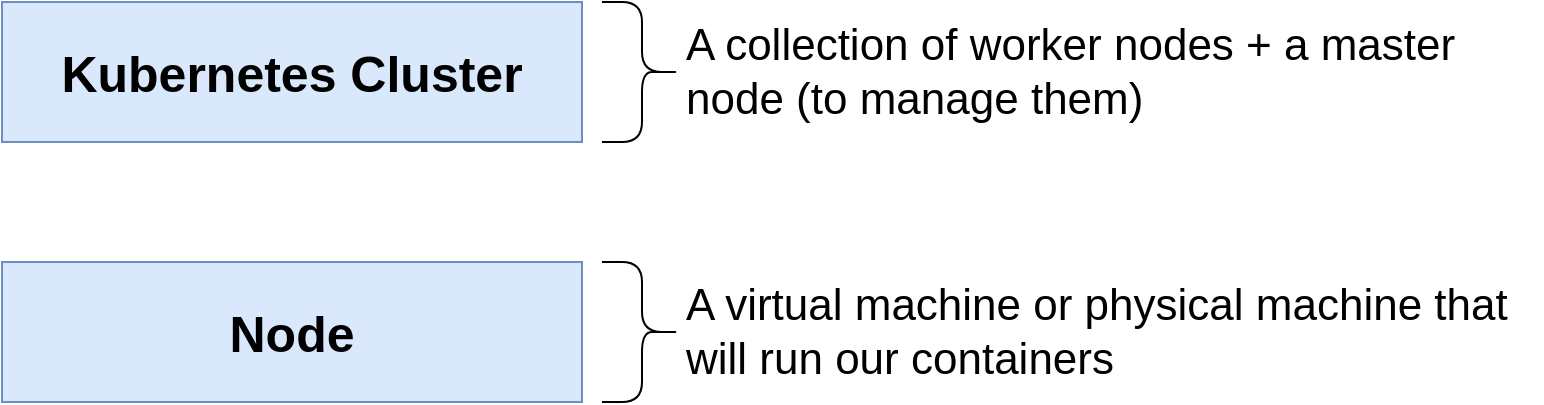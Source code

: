<mxfile version="24.7.5" pages="2">
  <diagram id="Uxo_Ol0hwRVoFmDowNzJ" name="Terminologies">
    <mxGraphModel dx="1332" dy="576" grid="1" gridSize="10" guides="1" tooltips="1" connect="1" arrows="1" fold="1" page="1" pageScale="1" pageWidth="850" pageHeight="1100" math="0" shadow="0">
      <root>
        <mxCell id="0" />
        <mxCell id="1" parent="0" />
        <mxCell id="ZaQLpv7rAWsdBJ7SiiQY-1" value="&lt;font style=&quot;font-size: 25px;&quot;&gt;&lt;b&gt;Kubernetes Cluster&lt;/b&gt;&lt;/font&gt;" style="rounded=0;whiteSpace=wrap;html=1;strokeColor=#6c8ebf;align=center;verticalAlign=middle;fontFamily=Helvetica;fontSize=12;fillColor=#dae8fc;" parent="1" vertex="1">
          <mxGeometry x="330" y="170" width="290" height="70" as="geometry" />
        </mxCell>
        <mxCell id="ZaQLpv7rAWsdBJ7SiiQY-2" value="&lt;font style=&quot;font-size: 25px;&quot;&gt;&lt;b&gt;Node&lt;/b&gt;&lt;/font&gt;" style="rounded=0;whiteSpace=wrap;html=1;strokeColor=#6c8ebf;align=center;verticalAlign=middle;fontFamily=Helvetica;fontSize=12;fillColor=#dae8fc;" parent="1" vertex="1">
          <mxGeometry x="330" y="300" width="290" height="70" as="geometry" />
        </mxCell>
        <mxCell id="ZaQLpv7rAWsdBJ7SiiQY-3" value="&lt;font style=&quot;font-size: 22px;&quot;&gt;A collection of worker nodes + a master node (to manage them)&lt;/font&gt;" style="text;html=1;align=left;verticalAlign=middle;whiteSpace=wrap;rounded=0;fontFamily=Helvetica;fontSize=12;fontColor=default;" parent="1" vertex="1">
          <mxGeometry x="670" y="190" width="430" height="30" as="geometry" />
        </mxCell>
        <mxCell id="ZaQLpv7rAWsdBJ7SiiQY-4" value="" style="shape=curlyBracket;whiteSpace=wrap;html=1;rounded=1;flipH=1;labelPosition=right;verticalLabelPosition=middle;align=left;verticalAlign=middle;strokeColor=default;fontFamily=Helvetica;fontSize=12;fontColor=default;fillColor=default;size=0.5;" parent="1" vertex="1">
          <mxGeometry x="630" y="170" width="40" height="70" as="geometry" />
        </mxCell>
        <mxCell id="ZaQLpv7rAWsdBJ7SiiQY-6" value="&lt;font style=&quot;font-size: 22px;&quot;&gt;A virtual machine or physical machine&amp;nbsp;that will run our containers&lt;/font&gt;" style="text;html=1;align=left;verticalAlign=middle;whiteSpace=wrap;rounded=0;fontFamily=Helvetica;fontSize=12;fontColor=default;" parent="1" vertex="1">
          <mxGeometry x="670" y="320" width="430" height="30" as="geometry" />
        </mxCell>
        <mxCell id="ZaQLpv7rAWsdBJ7SiiQY-7" value="" style="shape=curlyBracket;whiteSpace=wrap;html=1;rounded=1;flipH=1;labelPosition=right;verticalLabelPosition=middle;align=left;verticalAlign=middle;strokeColor=default;fontFamily=Helvetica;fontSize=12;fontColor=default;fillColor=default;size=0.5;" parent="1" vertex="1">
          <mxGeometry x="630" y="300" width="40" height="70" as="geometry" />
        </mxCell>
      </root>
    </mxGraphModel>
  </diagram>
  <diagram name="Architecture" id="dw9CAHexgQh2rW7p-4V7">
    <mxGraphModel dx="2182" dy="576" grid="1" gridSize="10" guides="1" tooltips="1" connect="1" arrows="1" fold="1" page="1" pageScale="1" pageWidth="850" pageHeight="1100" math="0" shadow="0">
      <root>
        <mxCell id="0" />
        <mxCell id="1" parent="0" />
        <mxCell id="YluteLEY1RVdsfvfgIZm-1" value="" style="rounded=0;whiteSpace=wrap;html=1;" parent="1" vertex="1">
          <mxGeometry x="-410" y="130" width="810" height="340" as="geometry" />
        </mxCell>
        <mxCell id="YluteLEY1RVdsfvfgIZm-3" value="" style="rounded=0;whiteSpace=wrap;html=1;fillColor=#dae8fc;strokeColor=#6c8ebf;" parent="1" vertex="1">
          <mxGeometry x="-390" y="195" width="350" height="210" as="geometry" />
        </mxCell>
        <mxCell id="YluteLEY1RVdsfvfgIZm-4" value="" style="rounded=0;whiteSpace=wrap;html=1;fillColor=#f5f5f5;strokeColor=#666666;fontColor=#333333;" parent="1" vertex="1">
          <mxGeometry x="30" y="195" width="350" height="210" as="geometry" />
        </mxCell>
        <mxCell id="xSn6arHEboD3s-l2M4vW-1" style="edgeStyle=orthogonalEdgeStyle;rounded=0;orthogonalLoop=1;jettySize=auto;html=1;entryX=0;entryY=0.5;entryDx=0;entryDy=0;fontFamily=Helvetica;fontSize=12;fontColor=default;autosize=1;resizable=0;" parent="1" source="YluteLEY1RVdsfvfgIZm-7" target="nbh28jzTc99390-ocnY0-4" edge="1">
          <mxGeometry relative="1" as="geometry" />
        </mxCell>
        <mxCell id="YluteLEY1RVdsfvfgIZm-7" value="&lt;font style=&quot;font-size: 18px;&quot;&gt;&lt;b&gt;etcd&lt;/b&gt;&lt;/font&gt;" style="shape=cylinder3;whiteSpace=wrap;html=1;boundedLbl=1;backgroundOutline=1;size=15;fillColor=#ffe6cc;strokeColor=#d79b00;" parent="1" vertex="1">
          <mxGeometry x="-370" y="220" width="90" height="60" as="geometry" />
        </mxCell>
        <mxCell id="nbh28jzTc99390-ocnY0-4" value="&lt;b&gt;&lt;font style=&quot;font-size: 18px;&quot;&gt;API server&lt;/font&gt;&lt;/b&gt;" style="rounded=0;whiteSpace=wrap;html=1;strokeColor=#0e8088;align=center;verticalAlign=middle;fontFamily=Helvetica;fontSize=12;fillColor=#b0e3e6;" parent="1" vertex="1">
          <mxGeometry x="-190" y="225" width="140" height="50" as="geometry" />
        </mxCell>
        <mxCell id="nbh28jzTc99390-ocnY0-5" value="&lt;b&gt;&lt;font style=&quot;font-size: 18px;&quot;&gt;Scheduler&lt;/font&gt;&lt;/b&gt;" style="rounded=0;whiteSpace=wrap;html=1;strokeColor=#82b366;align=center;verticalAlign=middle;fontFamily=Helvetica;fontSize=12;fillColor=#d5e8d4;" parent="1" vertex="1">
          <mxGeometry x="-370" y="350" width="110" height="50" as="geometry" />
        </mxCell>
        <mxCell id="nbh28jzTc99390-ocnY0-13" style="edgeStyle=orthogonalEdgeStyle;rounded=0;orthogonalLoop=1;jettySize=auto;html=1;entryX=0.5;entryY=1;entryDx=0;entryDy=0;fontFamily=Helvetica;fontSize=12;fontColor=default;autosize=1;resizable=0;" parent="1" source="nbh28jzTc99390-ocnY0-6" target="nbh28jzTc99390-ocnY0-4" edge="1">
          <mxGeometry relative="1" as="geometry" />
        </mxCell>
        <mxCell id="nbh28jzTc99390-ocnY0-6" value="&lt;b&gt;&lt;font style=&quot;font-size: 18px;&quot;&gt;Controller Manager&lt;/font&gt;&lt;/b&gt;" style="rounded=0;whiteSpace=wrap;html=1;strokeColor=default;align=center;verticalAlign=middle;fontFamily=Helvetica;fontSize=12;fontColor=default;fillColor=default;" parent="1" vertex="1">
          <mxGeometry x="-190" y="340" width="140" height="50" as="geometry" />
        </mxCell>
        <mxCell id="nbh28jzTc99390-ocnY0-12" style="edgeStyle=orthogonalEdgeStyle;rounded=0;orthogonalLoop=1;jettySize=auto;html=1;entryX=0.5;entryY=0;entryDx=0;entryDy=0;fontFamily=Helvetica;fontSize=12;fontColor=default;autosize=1;resizable=0;" parent="1" source="nbh28jzTc99390-ocnY0-7" target="nbh28jzTc99390-ocnY0-4" edge="1">
          <mxGeometry relative="1" as="geometry">
            <Array as="points">
              <mxPoint x="120" y="180" />
              <mxPoint x="-120" y="180" />
            </Array>
          </mxGeometry>
        </mxCell>
        <mxCell id="nbh28jzTc99390-ocnY0-22" style="edgeStyle=orthogonalEdgeStyle;rounded=0;orthogonalLoop=1;jettySize=auto;html=1;entryX=0.5;entryY=0;entryDx=0;entryDy=0;fontFamily=Helvetica;fontSize=12;fontColor=default;autosize=1;resizable=0;" parent="1" source="nbh28jzTc99390-ocnY0-7" target="nbh28jzTc99390-ocnY0-9" edge="1">
          <mxGeometry relative="1" as="geometry" />
        </mxCell>
        <mxCell id="nbh28jzTc99390-ocnY0-7" value="&lt;b&gt;&lt;font style=&quot;font-size: 18px;&quot;&gt;Kubelet&lt;/font&gt;&lt;/b&gt;" style="rounded=0;whiteSpace=wrap;html=1;strokeColor=#10739e;align=center;verticalAlign=middle;fontFamily=Helvetica;fontSize=12;fillColor=#b1ddf0;" parent="1" vertex="1">
          <mxGeometry x="50" y="240" width="140" height="50" as="geometry" />
        </mxCell>
        <mxCell id="nbh28jzTc99390-ocnY0-11" style="edgeStyle=orthogonalEdgeStyle;rounded=0;orthogonalLoop=1;jettySize=auto;html=1;entryX=0.25;entryY=0;entryDx=0;entryDy=0;fontFamily=Helvetica;fontSize=12;fontColor=default;autosize=1;resizable=0;" parent="1" source="nbh28jzTc99390-ocnY0-8" target="nbh28jzTc99390-ocnY0-4" edge="1">
          <mxGeometry relative="1" as="geometry">
            <Array as="points">
              <mxPoint x="300" y="170" />
              <mxPoint x="-155" y="170" />
            </Array>
          </mxGeometry>
        </mxCell>
        <mxCell id="nbh28jzTc99390-ocnY0-8" value="&lt;b&gt;&lt;font style=&quot;font-size: 18px;&quot;&gt;kube-proxy&lt;/font&gt;&lt;/b&gt;" style="rounded=0;whiteSpace=wrap;html=1;strokeColor=default;align=center;verticalAlign=middle;fontFamily=Helvetica;fontSize=12;fontColor=default;fillColor=default;" parent="1" vertex="1">
          <mxGeometry x="230" y="240" width="140" height="50" as="geometry" />
        </mxCell>
        <mxCell id="nbh28jzTc99390-ocnY0-9" value="&lt;span style=&quot;font-size: 18px;&quot;&gt;&lt;b&gt;Docker&lt;/b&gt;&lt;/span&gt;" style="rounded=0;whiteSpace=wrap;html=1;strokeColor=#23445d;align=center;verticalAlign=middle;fontFamily=Helvetica;fontSize=12;fillColor=#bac8d3;" parent="1" vertex="1">
          <mxGeometry x="50" y="340" width="140" height="50" as="geometry" />
        </mxCell>
        <mxCell id="nbh28jzTc99390-ocnY0-20" style="edgeStyle=orthogonalEdgeStyle;rounded=0;orthogonalLoop=1;jettySize=auto;html=1;entryX=1;entryY=0.5;entryDx=0;entryDy=0;entryPerimeter=0;fontFamily=Helvetica;fontSize=12;fontColor=default;autosize=1;resizable=0;" parent="1" source="nbh28jzTc99390-ocnY0-4" target="YluteLEY1RVdsfvfgIZm-7" edge="1">
          <mxGeometry relative="1" as="geometry" />
        </mxCell>
        <mxCell id="nbh28jzTc99390-ocnY0-21" style="edgeStyle=orthogonalEdgeStyle;rounded=0;orthogonalLoop=1;jettySize=auto;html=1;entryX=0.2;entryY=1.02;entryDx=0;entryDy=0;entryPerimeter=0;fontFamily=Helvetica;fontSize=12;fontColor=default;autosize=1;resizable=0;" parent="1" source="nbh28jzTc99390-ocnY0-5" target="nbh28jzTc99390-ocnY0-4" edge="1">
          <mxGeometry relative="1" as="geometry">
            <Array as="points">
              <mxPoint x="-325" y="320" />
              <mxPoint x="-162" y="320" />
            </Array>
          </mxGeometry>
        </mxCell>
        <mxCell id="nbh28jzTc99390-ocnY0-24" value="&lt;b&gt;&lt;font style=&quot;font-size: 22px;&quot;&gt;Cluster&lt;/font&gt;&lt;/b&gt;" style="text;html=1;align=center;verticalAlign=middle;resizable=0;points=[];autosize=1;strokeColor=none;fillColor=none;fontFamily=Helvetica;fontSize=12;fontColor=default;" parent="1" vertex="1">
          <mxGeometry x="-420" y="90" width="100" height="40" as="geometry" />
        </mxCell>
        <mxCell id="nbh28jzTc99390-ocnY0-25" value="&lt;b&gt;&lt;font style=&quot;font-size: 22px;&quot;&gt;Control Plane(master)&lt;/font&gt;&lt;/b&gt;" style="text;html=1;align=center;verticalAlign=middle;resizable=0;points=[];autosize=1;strokeColor=none;fillColor=none;fontFamily=Helvetica;fontSize=12;fontColor=default;" parent="1" vertex="1">
          <mxGeometry x="-360" y="410" width="250" height="40" as="geometry" />
        </mxCell>
        <mxCell id="nbh28jzTc99390-ocnY0-26" value="&lt;b&gt;&lt;font style=&quot;font-size: 22px;&quot;&gt;Worker Node(s)&lt;/font&gt;&lt;/b&gt;" style="text;html=1;align=center;verticalAlign=middle;resizable=0;points=[];autosize=1;strokeColor=none;fillColor=none;fontFamily=Helvetica;fontSize=12;fontColor=default;" parent="1" vertex="1">
          <mxGeometry x="100" y="410" width="190" height="40" as="geometry" />
        </mxCell>
        <mxCell id="-i4egVH2UornuumarDkn-1" value="&lt;font size=&quot;1&quot; style=&quot;&quot;&gt;&lt;b style=&quot;font-size: 22px;&quot;&gt;API Server&lt;/b&gt;&lt;/font&gt;" style="rounded=0;whiteSpace=wrap;html=1;strokeColor=#6c8ebf;align=center;verticalAlign=middle;fontFamily=Helvetica;fontSize=12;fillColor=#dae8fc;" parent="1" vertex="1">
          <mxGeometry x="-460" y="750" width="290" height="70" as="geometry" />
        </mxCell>
        <mxCell id="-i4egVH2UornuumarDkn-2" value="&lt;font style=&quot;font-size: 25px;&quot;&gt;&lt;b&gt;Scheduler&lt;/b&gt;&lt;/font&gt;" style="rounded=0;whiteSpace=wrap;html=1;strokeColor=#6c8ebf;align=center;verticalAlign=middle;fontFamily=Helvetica;fontSize=12;fillColor=#dae8fc;" parent="1" vertex="1">
          <mxGeometry x="-460" y="880" width="290" height="70" as="geometry" />
        </mxCell>
        <mxCell id="-i4egVH2UornuumarDkn-3" value="&lt;font style=&quot;font-size: 22px;&quot;&gt;Through Which us and other components communicate with&lt;/font&gt;" style="text;html=1;align=left;verticalAlign=middle;whiteSpace=wrap;rounded=0;fontFamily=Helvetica;fontSize=12;fontColor=default;" parent="1" vertex="1">
          <mxGeometry x="-120" y="770" width="430" height="30" as="geometry" />
        </mxCell>
        <mxCell id="-i4egVH2UornuumarDkn-4" value="" style="shape=curlyBracket;whiteSpace=wrap;html=1;rounded=1;flipH=1;labelPosition=right;verticalLabelPosition=middle;align=left;verticalAlign=middle;strokeColor=default;fontFamily=Helvetica;fontSize=12;fontColor=default;fillColor=default;size=0.5;" parent="1" vertex="1">
          <mxGeometry x="-160" y="750" width="40" height="70" as="geometry" />
        </mxCell>
        <mxCell id="-i4egVH2UornuumarDkn-5" value="&lt;font style=&quot;font-size: 22px;&quot;&gt;Responsible for deciding which node will run a newly created Pod&lt;/font&gt;" style="text;html=1;align=left;verticalAlign=middle;whiteSpace=wrap;rounded=0;fontFamily=Helvetica;fontSize=12;fontColor=default;" parent="1" vertex="1">
          <mxGeometry x="-120" y="900" width="450" height="30" as="geometry" />
        </mxCell>
        <mxCell id="-i4egVH2UornuumarDkn-6" value="" style="shape=curlyBracket;whiteSpace=wrap;html=1;rounded=1;flipH=1;labelPosition=right;verticalLabelPosition=middle;align=left;verticalAlign=middle;strokeColor=default;fontFamily=Helvetica;fontSize=12;fontColor=default;fillColor=default;size=0.5;" parent="1" vertex="1">
          <mxGeometry x="-160" y="880" width="40" height="70" as="geometry" />
        </mxCell>
        <mxCell id="-i4egVH2UornuumarDkn-8" value="&lt;font size=&quot;1&quot; style=&quot;&quot;&gt;&lt;b style=&quot;font-size: 22px;&quot;&gt;etcd&lt;/b&gt;&lt;/font&gt;" style="rounded=0;whiteSpace=wrap;html=1;strokeColor=#6c8ebf;align=center;verticalAlign=middle;fontFamily=Helvetica;fontSize=12;fillColor=#dae8fc;" parent="1" vertex="1">
          <mxGeometry x="-460" y="1020" width="290" height="70" as="geometry" />
        </mxCell>
        <mxCell id="-i4egVH2UornuumarDkn-9" value="&lt;font style=&quot;font-size: 25px;&quot;&gt;&lt;b&gt;Controller Manager&lt;/b&gt;&lt;/font&gt;" style="rounded=0;whiteSpace=wrap;html=1;strokeColor=#6c8ebf;align=center;verticalAlign=middle;fontFamily=Helvetica;fontSize=12;fillColor=#dae8fc;" parent="1" vertex="1">
          <mxGeometry x="-460" y="1150" width="290" height="70" as="geometry" />
        </mxCell>
        <mxCell id="-i4egVH2UornuumarDkn-10" value="&lt;font style=&quot;font-size: 22px;&quot;&gt;Stores all the configuration data and the current state of the cluster&lt;/font&gt;" style="text;html=1;align=left;verticalAlign=middle;whiteSpace=wrap;rounded=0;fontFamily=Helvetica;fontSize=12;fontColor=default;" parent="1" vertex="1">
          <mxGeometry x="-120" y="1040" width="430" height="30" as="geometry" />
        </mxCell>
        <mxCell id="-i4egVH2UornuumarDkn-11" value="" style="shape=curlyBracket;whiteSpace=wrap;html=1;rounded=1;flipH=1;labelPosition=right;verticalLabelPosition=middle;align=left;verticalAlign=middle;strokeColor=default;fontFamily=Helvetica;fontSize=12;fontColor=default;fillColor=default;size=0.5;" parent="1" vertex="1">
          <mxGeometry x="-160" y="1020" width="40" height="70" as="geometry" />
        </mxCell>
        <mxCell id="-i4egVH2UornuumarDkn-12" value="&lt;span style=&quot;font-size: 22px;&quot;&gt;Performs cluster-level functions, such as replicating components etc&lt;/span&gt;" style="text;html=1;align=left;verticalAlign=middle;whiteSpace=wrap;rounded=0;fontFamily=Helvetica;fontSize=12;fontColor=default;" parent="1" vertex="1">
          <mxGeometry x="-120" y="1170" width="450" height="30" as="geometry" />
        </mxCell>
        <mxCell id="-i4egVH2UornuumarDkn-13" value="" style="shape=curlyBracket;whiteSpace=wrap;html=1;rounded=1;flipH=1;labelPosition=right;verticalLabelPosition=middle;align=left;verticalAlign=middle;strokeColor=default;fontFamily=Helvetica;fontSize=12;fontColor=default;fillColor=default;size=0.5;" parent="1" vertex="1">
          <mxGeometry x="-160" y="1150" width="40" height="70" as="geometry" />
        </mxCell>
        <mxCell id="-i4egVH2UornuumarDkn-15" value="&lt;font style=&quot;font-size: 25px;&quot;&gt;&lt;b&gt;Kubelet&lt;/b&gt;&lt;/font&gt;" style="rounded=0;whiteSpace=wrap;html=1;strokeColor=#6c8ebf;align=center;verticalAlign=middle;fontFamily=Helvetica;fontSize=12;fillColor=#dae8fc;" parent="1" vertex="1">
          <mxGeometry x="-460" y="1360" width="290" height="70" as="geometry" />
        </mxCell>
        <mxCell id="-i4egVH2UornuumarDkn-16" value="&lt;font style=&quot;font-size: 22px;&quot;&gt;An agent that runs on each node and ensures, containers in Pods are running and healthy&lt;/font&gt;" style="text;html=1;align=left;verticalAlign=middle;whiteSpace=wrap;rounded=0;fontFamily=Helvetica;fontSize=12;fontColor=default;" parent="1" vertex="1">
          <mxGeometry x="-120" y="1380" width="450" height="30" as="geometry" />
        </mxCell>
        <mxCell id="-i4egVH2UornuumarDkn-17" value="" style="shape=curlyBracket;whiteSpace=wrap;html=1;rounded=1;flipH=1;labelPosition=right;verticalLabelPosition=middle;align=left;verticalAlign=middle;strokeColor=default;fontFamily=Helvetica;fontSize=12;fontColor=default;fillColor=default;size=0.5;" parent="1" vertex="1">
          <mxGeometry x="-160" y="1360" width="40" height="70" as="geometry" />
        </mxCell>
        <mxCell id="-i4egVH2UornuumarDkn-18" value="&lt;font size=&quot;1&quot; style=&quot;&quot;&gt;&lt;b style=&quot;font-size: 22px;&quot;&gt;kube-proxy&lt;/b&gt;&lt;/font&gt;" style="rounded=0;whiteSpace=wrap;html=1;strokeColor=#6c8ebf;align=center;verticalAlign=middle;fontFamily=Helvetica;fontSize=12;fillColor=#dae8fc;" parent="1" vertex="1">
          <mxGeometry x="-460" y="1500" width="290" height="70" as="geometry" />
        </mxCell>
        <mxCell id="-i4egVH2UornuumarDkn-19" value="&lt;font style=&quot;font-size: 25px;&quot;&gt;&lt;b&gt;Container Runtime&lt;/b&gt;&lt;/font&gt;" style="rounded=0;whiteSpace=wrap;html=1;strokeColor=#6c8ebf;align=center;verticalAlign=middle;fontFamily=Helvetica;fontSize=12;fillColor=#dae8fc;" parent="1" vertex="1">
          <mxGeometry x="-460" y="1630" width="290" height="70" as="geometry" />
        </mxCell>
        <mxCell id="-i4egVH2UornuumarDkn-20" value="&lt;font style=&quot;font-size: 22px;&quot;&gt;Maintains network rules to allow communication between Pods and external traffic&lt;/font&gt;" style="text;html=1;align=left;verticalAlign=middle;whiteSpace=wrap;rounded=0;fontFamily=Helvetica;fontSize=12;fontColor=default;" parent="1" vertex="1">
          <mxGeometry x="-120" y="1520" width="430" height="30" as="geometry" />
        </mxCell>
        <mxCell id="-i4egVH2UornuumarDkn-21" value="" style="shape=curlyBracket;whiteSpace=wrap;html=1;rounded=1;flipH=1;labelPosition=right;verticalLabelPosition=middle;align=left;verticalAlign=middle;strokeColor=default;fontFamily=Helvetica;fontSize=12;fontColor=default;fillColor=default;size=0.5;" parent="1" vertex="1">
          <mxGeometry x="-160" y="1500" width="40" height="70" as="geometry" />
        </mxCell>
        <mxCell id="-i4egVH2UornuumarDkn-23" value="" style="shape=curlyBracket;whiteSpace=wrap;html=1;rounded=1;flipH=1;labelPosition=right;verticalLabelPosition=middle;align=left;verticalAlign=middle;strokeColor=default;fontFamily=Helvetica;fontSize=12;fontColor=default;fillColor=default;size=0.5;" parent="1" vertex="1">
          <mxGeometry x="-160" y="1630" width="40" height="70" as="geometry" />
        </mxCell>
        <mxCell id="-i4egVH2UornuumarDkn-24" value="&lt;font style=&quot;font-size: 22px;&quot;&gt;Software that actually runs the containers, e.g Docker&lt;/font&gt;" style="text;html=1;align=left;verticalAlign=middle;whiteSpace=wrap;rounded=0;fontFamily=Helvetica;fontSize=12;fontColor=default;" parent="1" vertex="1">
          <mxGeometry x="-120" y="1650" width="430" height="30" as="geometry" />
        </mxCell>
      </root>
    </mxGraphModel>
  </diagram>
</mxfile>
